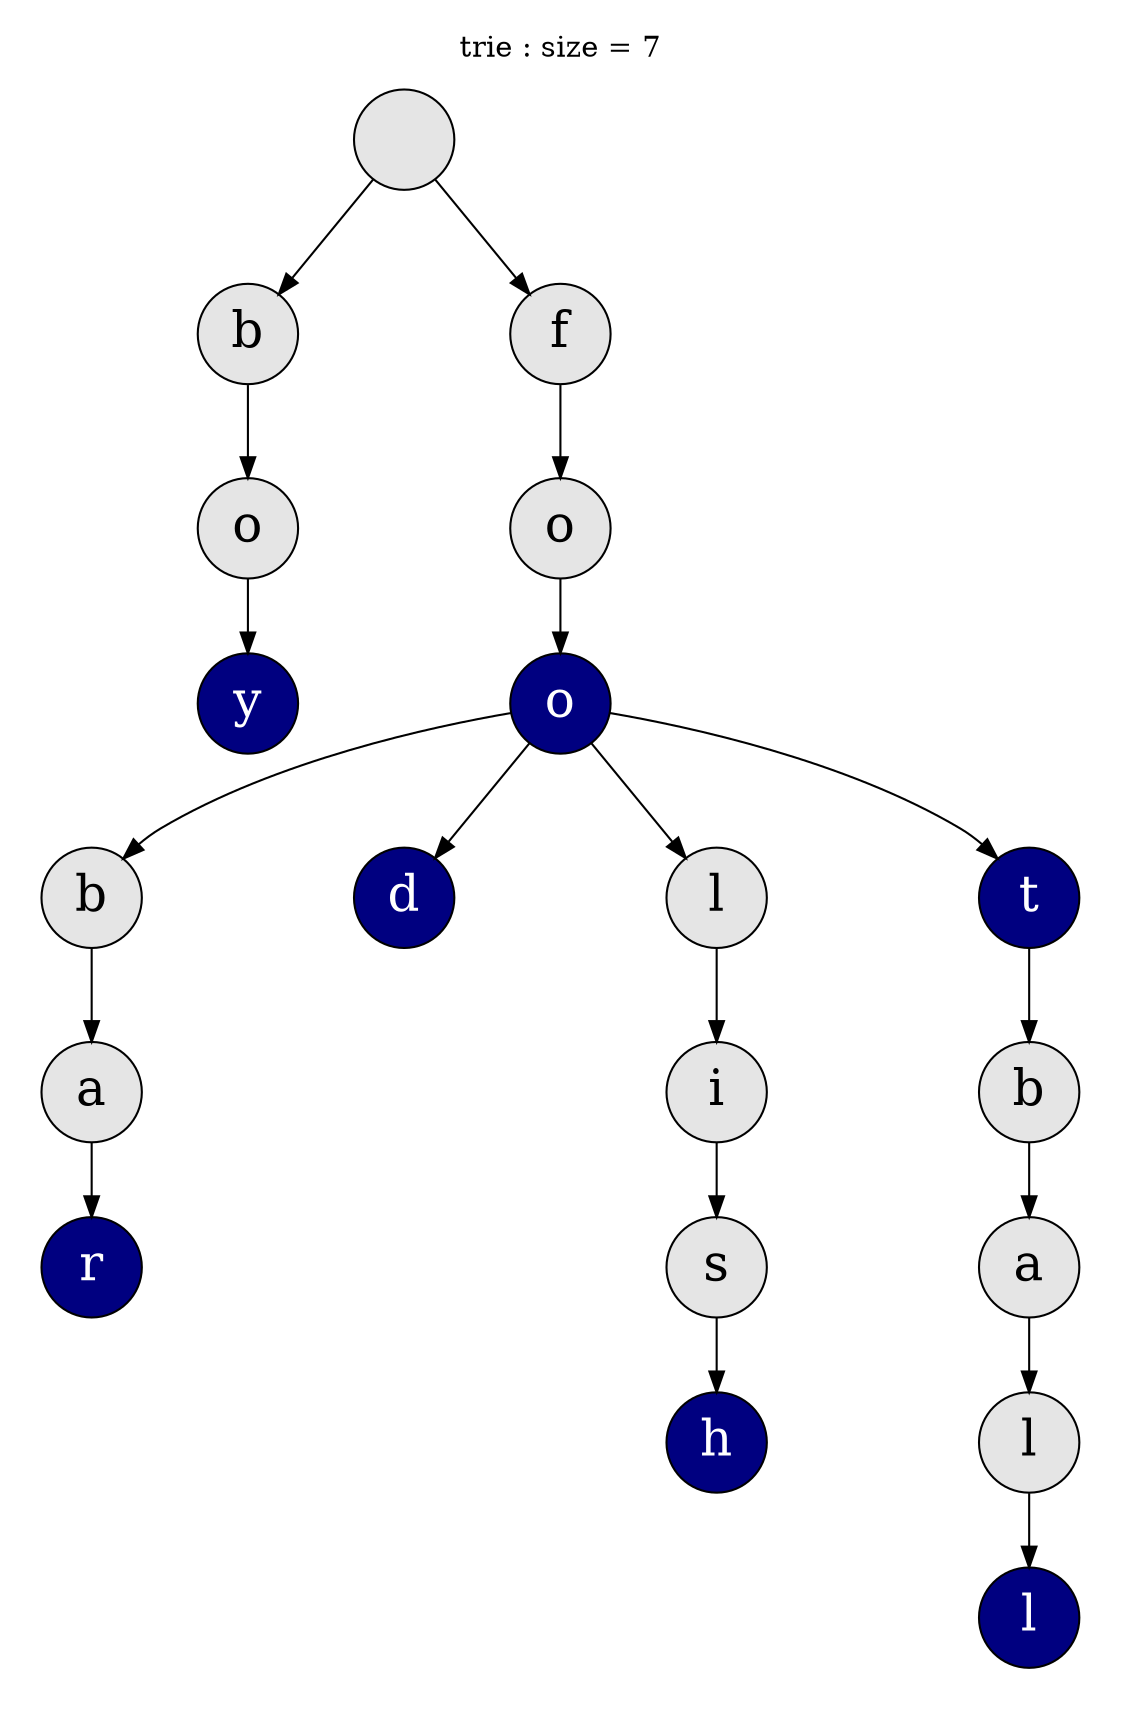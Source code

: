 digraph {
rankdir=TB;
node[shape=circle fillcolor=gray90 style=filled fontsize=24];
subgraph cluster_tree {
label="trie : size = 7";
pencolor=white;
node1993120544912 -> node1993120587584;
node1993120587584 -> node1993120586816;
node1993120586816 -> node1993120590080;
n0[style=invis];
node1993120544912 -> n0[style=invis];
node1993120544912 -> node1993120545008;
node1993120545008 -> node1993120545680;
node1993120545680 -> node1993120543952;
node1993120543952 -> node1993120589024;
node1993120589024 -> node1993120587104;
node1993120587104 -> node1993120587776;
n1[style=invis];
node1993120543952 -> n1[style=invis];
node1993120543952 -> node1993120589600;
n2[style=invis];
node1993120543952 -> n2[style=invis];
node1993120543952 -> node1993120587872;
node1993120587872 -> node1993120588448;
node1993120588448 -> node1993120586432;
node1993120586432 -> node1993120588544;
n3[style=invis];
node1993120543952 -> n3[style=invis];
node1993120543952 -> node1993120544144;
node1993120544144 -> node1993120590272;
node1993120590272 -> node1993120589120;
node1993120589120 -> node1993120587392;
node1993120587392 -> node1993120588928;
node1993120544912[label=" "];
node1993120587584[label="b"];
node1993120586816[label="o"];
node1993120590080[label="y" fillcolor=navy style=filled fontcolor=white];
node1993120545008[label="f"];
node1993120545680[label="o"];
node1993120543952[label="o" fillcolor=navy style=filled fontcolor=white];
node1993120589024[label="b"];
node1993120587104[label="a"];
node1993120587776[label="r" fillcolor=navy style=filled fontcolor=white];
node1993120589600[label="d" fillcolor=navy style=filled fontcolor=white];
node1993120587872[label="l"];
node1993120588448[label="i"];
node1993120586432[label="s"];
node1993120588544[label="h" fillcolor=navy style=filled fontcolor=white];
node1993120544144[label="t" fillcolor=navy style=filled fontcolor=white];
node1993120590272[label="b"];
node1993120589120[label="a"];
node1993120587392[label="l"];
node1993120588928[label="l" fillcolor=navy style=filled fontcolor=white];
}}
